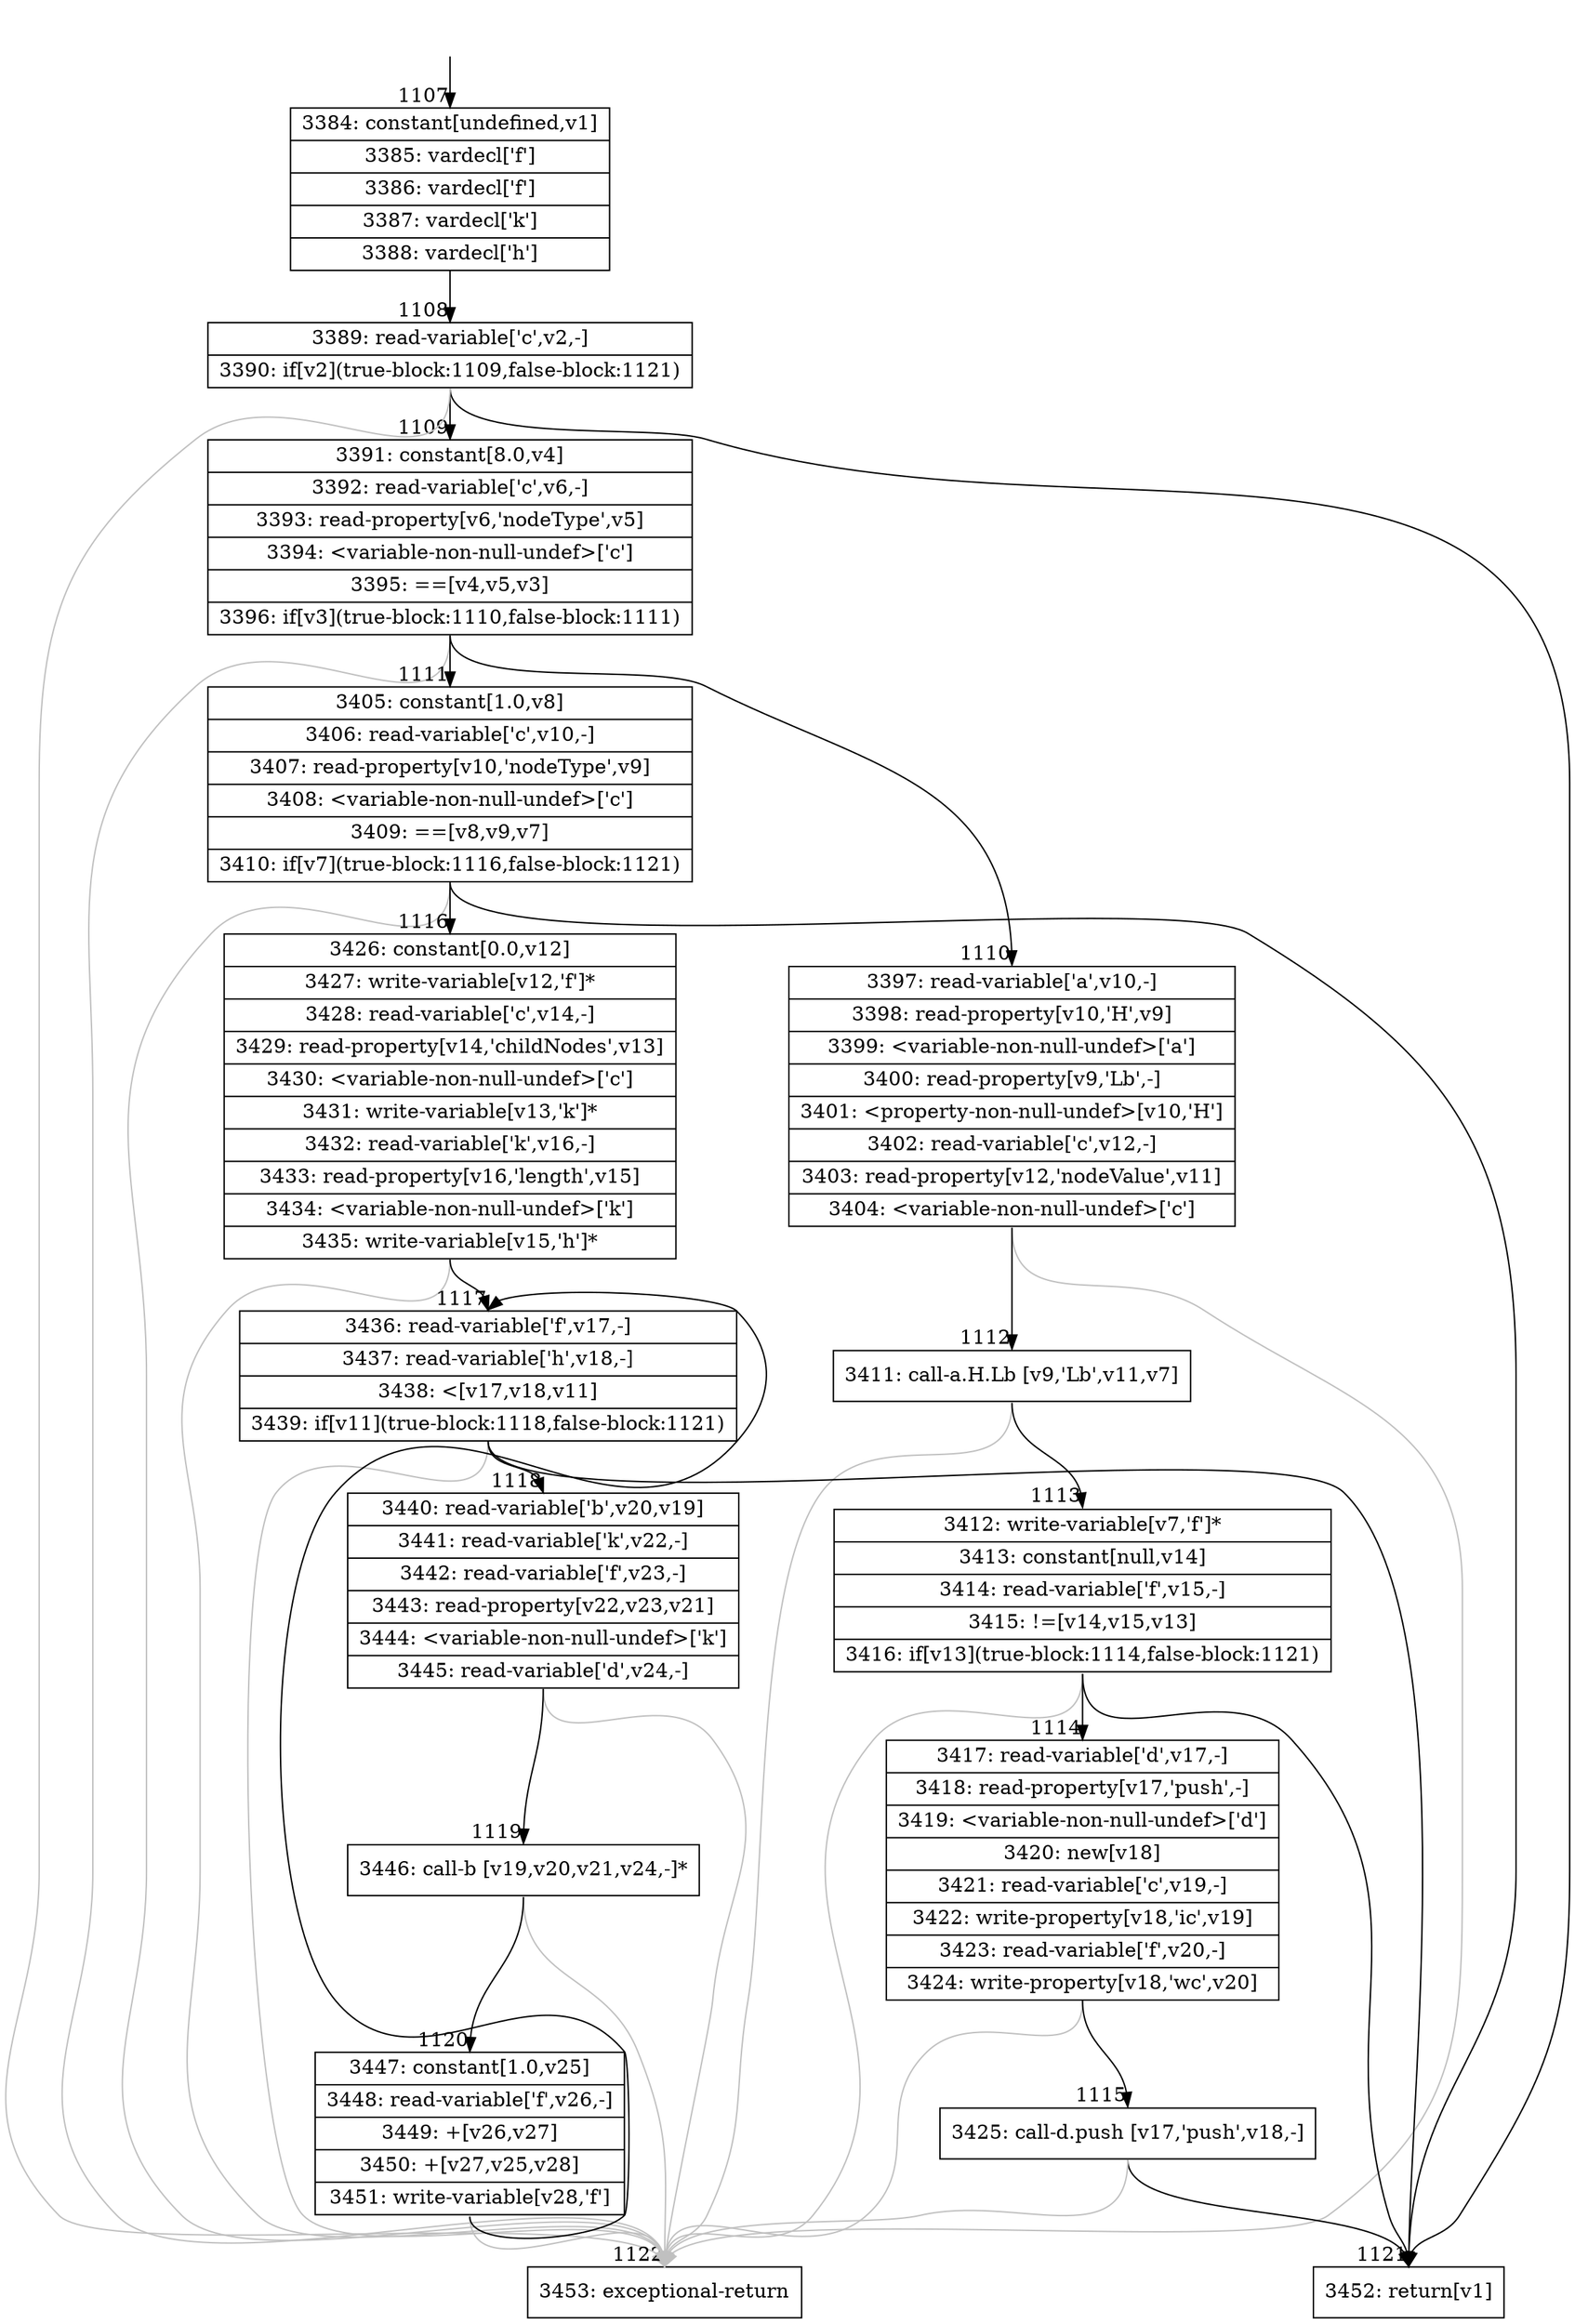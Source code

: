 digraph {
rankdir="TD"
BB_entry90[shape=none,label=""];
BB_entry90 -> BB1107 [tailport=s, headport=n, headlabel="    1107"]
BB1107 [shape=record label="{3384: constant[undefined,v1]|3385: vardecl['f']|3386: vardecl['f']|3387: vardecl['k']|3388: vardecl['h']}" ] 
BB1107 -> BB1108 [tailport=s, headport=n, headlabel="      1108"]
BB1108 [shape=record label="{3389: read-variable['c',v2,-]|3390: if[v2](true-block:1109,false-block:1121)}" ] 
BB1108 -> BB1109 [tailport=s, headport=n, headlabel="      1109"]
BB1108 -> BB1121 [tailport=s, headport=n, headlabel="      1121"]
BB1108 -> BB1122 [tailport=s, headport=n, color=gray, headlabel="      1122"]
BB1109 [shape=record label="{3391: constant[8.0,v4]|3392: read-variable['c',v6,-]|3393: read-property[v6,'nodeType',v5]|3394: \<variable-non-null-undef\>['c']|3395: ==[v4,v5,v3]|3396: if[v3](true-block:1110,false-block:1111)}" ] 
BB1109 -> BB1110 [tailport=s, headport=n, headlabel="      1110"]
BB1109 -> BB1111 [tailport=s, headport=n, headlabel="      1111"]
BB1109 -> BB1122 [tailport=s, headport=n, color=gray]
BB1110 [shape=record label="{3397: read-variable['a',v10,-]|3398: read-property[v10,'H',v9]|3399: \<variable-non-null-undef\>['a']|3400: read-property[v9,'Lb',-]|3401: \<property-non-null-undef\>[v10,'H']|3402: read-variable['c',v12,-]|3403: read-property[v12,'nodeValue',v11]|3404: \<variable-non-null-undef\>['c']}" ] 
BB1110 -> BB1112 [tailport=s, headport=n, headlabel="      1112"]
BB1110 -> BB1122 [tailport=s, headport=n, color=gray]
BB1111 [shape=record label="{3405: constant[1.0,v8]|3406: read-variable['c',v10,-]|3407: read-property[v10,'nodeType',v9]|3408: \<variable-non-null-undef\>['c']|3409: ==[v8,v9,v7]|3410: if[v7](true-block:1116,false-block:1121)}" ] 
BB1111 -> BB1116 [tailport=s, headport=n, headlabel="      1116"]
BB1111 -> BB1121 [tailport=s, headport=n]
BB1111 -> BB1122 [tailport=s, headport=n, color=gray]
BB1112 [shape=record label="{3411: call-a.H.Lb [v9,'Lb',v11,v7]}" ] 
BB1112 -> BB1113 [tailport=s, headport=n, headlabel="      1113"]
BB1112 -> BB1122 [tailport=s, headport=n, color=gray]
BB1113 [shape=record label="{3412: write-variable[v7,'f']*|3413: constant[null,v14]|3414: read-variable['f',v15,-]|3415: !=[v14,v15,v13]|3416: if[v13](true-block:1114,false-block:1121)}" ] 
BB1113 -> BB1121 [tailport=s, headport=n]
BB1113 -> BB1114 [tailport=s, headport=n, headlabel="      1114"]
BB1113 -> BB1122 [tailport=s, headport=n, color=gray]
BB1114 [shape=record label="{3417: read-variable['d',v17,-]|3418: read-property[v17,'push',-]|3419: \<variable-non-null-undef\>['d']|3420: new[v18]|3421: read-variable['c',v19,-]|3422: write-property[v18,'ic',v19]|3423: read-variable['f',v20,-]|3424: write-property[v18,'wc',v20]}" ] 
BB1114 -> BB1115 [tailport=s, headport=n, headlabel="      1115"]
BB1114 -> BB1122 [tailport=s, headport=n, color=gray]
BB1115 [shape=record label="{3425: call-d.push [v17,'push',v18,-]}" ] 
BB1115 -> BB1121 [tailport=s, headport=n]
BB1115 -> BB1122 [tailport=s, headport=n, color=gray]
BB1116 [shape=record label="{3426: constant[0.0,v12]|3427: write-variable[v12,'f']*|3428: read-variable['c',v14,-]|3429: read-property[v14,'childNodes',v13]|3430: \<variable-non-null-undef\>['c']|3431: write-variable[v13,'k']*|3432: read-variable['k',v16,-]|3433: read-property[v16,'length',v15]|3434: \<variable-non-null-undef\>['k']|3435: write-variable[v15,'h']*}" ] 
BB1116 -> BB1117 [tailport=s, headport=n, headlabel="      1117"]
BB1116 -> BB1122 [tailport=s, headport=n, color=gray]
BB1117 [shape=record label="{3436: read-variable['f',v17,-]|3437: read-variable['h',v18,-]|3438: \<[v17,v18,v11]|3439: if[v11](true-block:1118,false-block:1121)}" ] 
BB1117 -> BB1118 [tailport=s, headport=n, headlabel="      1118"]
BB1117 -> BB1121 [tailport=s, headport=n]
BB1117 -> BB1122 [tailport=s, headport=n, color=gray]
BB1118 [shape=record label="{3440: read-variable['b',v20,v19]|3441: read-variable['k',v22,-]|3442: read-variable['f',v23,-]|3443: read-property[v22,v23,v21]|3444: \<variable-non-null-undef\>['k']|3445: read-variable['d',v24,-]}" ] 
BB1118 -> BB1119 [tailport=s, headport=n, headlabel="      1119"]
BB1118 -> BB1122 [tailport=s, headport=n, color=gray]
BB1119 [shape=record label="{3446: call-b [v19,v20,v21,v24,-]*}" ] 
BB1119 -> BB1120 [tailport=s, headport=n, headlabel="      1120"]
BB1119 -> BB1122 [tailport=s, headport=n, color=gray]
BB1120 [shape=record label="{3447: constant[1.0,v25]|3448: read-variable['f',v26,-]|3449: +[v26,v27]|3450: +[v27,v25,v28]|3451: write-variable[v28,'f']}" ] 
BB1120 -> BB1117 [tailport=s, headport=n]
BB1120 -> BB1122 [tailport=s, headport=n, color=gray]
BB1121 [shape=record label="{3452: return[v1]}" ] 
BB1122 [shape=record label="{3453: exceptional-return}" ] 
}
